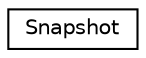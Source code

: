 digraph G
{
  edge [fontname="Helvetica",fontsize="10",labelfontname="Helvetica",labelfontsize="10"];
  node [fontname="Helvetica",fontsize="10",shape=record];
  rankdir=LR;
  Node1 [label="Snapshot",height=0.2,width=0.4,color="black", fillcolor="white", style="filled",URL="$d5/dbb/structSnapshot.html"];
}

